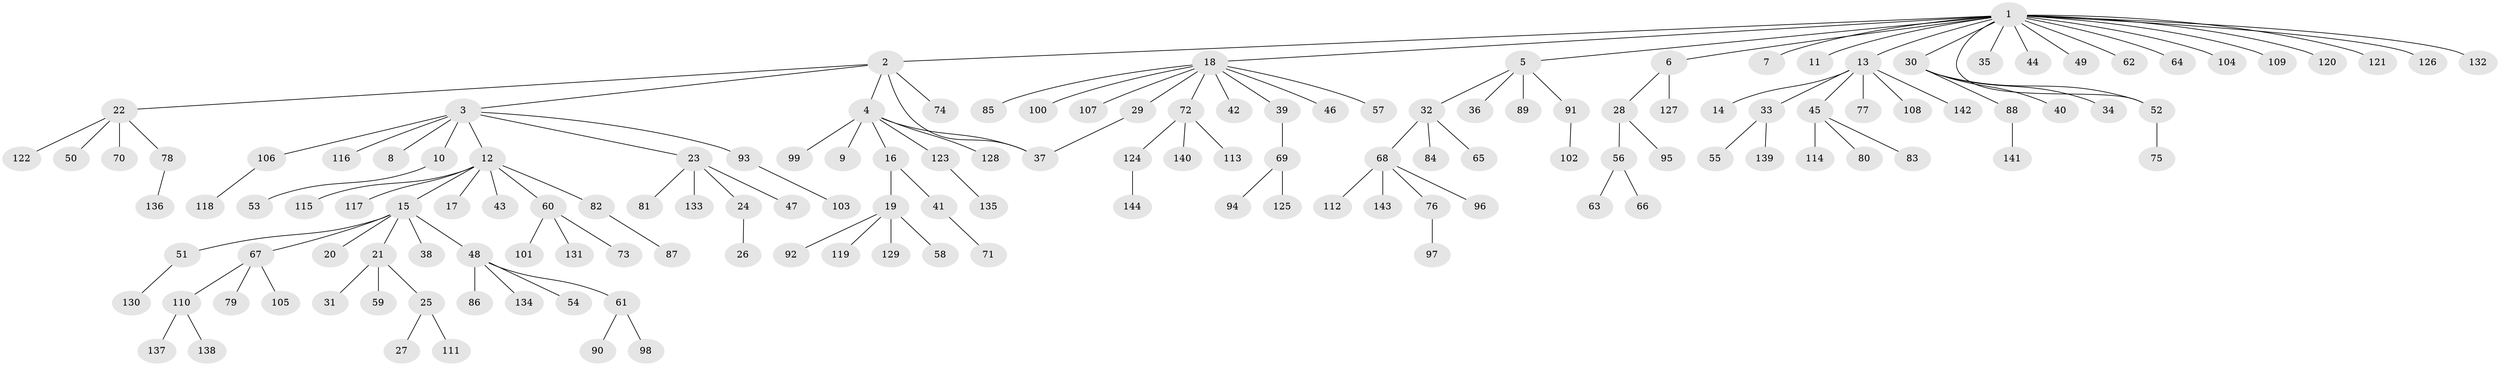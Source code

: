 // Generated by graph-tools (version 1.1) at 2025/47/03/09/25 04:47:12]
// undirected, 144 vertices, 146 edges
graph export_dot {
graph [start="1"]
  node [color=gray90,style=filled];
  1;
  2;
  3;
  4;
  5;
  6;
  7;
  8;
  9;
  10;
  11;
  12;
  13;
  14;
  15;
  16;
  17;
  18;
  19;
  20;
  21;
  22;
  23;
  24;
  25;
  26;
  27;
  28;
  29;
  30;
  31;
  32;
  33;
  34;
  35;
  36;
  37;
  38;
  39;
  40;
  41;
  42;
  43;
  44;
  45;
  46;
  47;
  48;
  49;
  50;
  51;
  52;
  53;
  54;
  55;
  56;
  57;
  58;
  59;
  60;
  61;
  62;
  63;
  64;
  65;
  66;
  67;
  68;
  69;
  70;
  71;
  72;
  73;
  74;
  75;
  76;
  77;
  78;
  79;
  80;
  81;
  82;
  83;
  84;
  85;
  86;
  87;
  88;
  89;
  90;
  91;
  92;
  93;
  94;
  95;
  96;
  97;
  98;
  99;
  100;
  101;
  102;
  103;
  104;
  105;
  106;
  107;
  108;
  109;
  110;
  111;
  112;
  113;
  114;
  115;
  116;
  117;
  118;
  119;
  120;
  121;
  122;
  123;
  124;
  125;
  126;
  127;
  128;
  129;
  130;
  131;
  132;
  133;
  134;
  135;
  136;
  137;
  138;
  139;
  140;
  141;
  142;
  143;
  144;
  1 -- 2;
  1 -- 5;
  1 -- 6;
  1 -- 7;
  1 -- 11;
  1 -- 13;
  1 -- 18;
  1 -- 30;
  1 -- 35;
  1 -- 44;
  1 -- 49;
  1 -- 52;
  1 -- 62;
  1 -- 64;
  1 -- 104;
  1 -- 109;
  1 -- 120;
  1 -- 121;
  1 -- 126;
  1 -- 132;
  2 -- 3;
  2 -- 4;
  2 -- 22;
  2 -- 37;
  2 -- 74;
  3 -- 8;
  3 -- 10;
  3 -- 12;
  3 -- 23;
  3 -- 93;
  3 -- 106;
  3 -- 116;
  4 -- 9;
  4 -- 16;
  4 -- 37;
  4 -- 99;
  4 -- 123;
  4 -- 128;
  5 -- 32;
  5 -- 36;
  5 -- 89;
  5 -- 91;
  6 -- 28;
  6 -- 127;
  10 -- 53;
  12 -- 15;
  12 -- 17;
  12 -- 43;
  12 -- 60;
  12 -- 82;
  12 -- 115;
  12 -- 117;
  13 -- 14;
  13 -- 33;
  13 -- 45;
  13 -- 77;
  13 -- 108;
  13 -- 142;
  15 -- 20;
  15 -- 21;
  15 -- 38;
  15 -- 48;
  15 -- 51;
  15 -- 67;
  16 -- 19;
  16 -- 41;
  18 -- 29;
  18 -- 39;
  18 -- 42;
  18 -- 46;
  18 -- 57;
  18 -- 72;
  18 -- 85;
  18 -- 100;
  18 -- 107;
  19 -- 58;
  19 -- 92;
  19 -- 119;
  19 -- 129;
  21 -- 25;
  21 -- 31;
  21 -- 59;
  22 -- 50;
  22 -- 70;
  22 -- 78;
  22 -- 122;
  23 -- 24;
  23 -- 47;
  23 -- 81;
  23 -- 133;
  24 -- 26;
  25 -- 27;
  25 -- 111;
  28 -- 56;
  28 -- 95;
  29 -- 37;
  30 -- 34;
  30 -- 40;
  30 -- 52;
  30 -- 88;
  32 -- 65;
  32 -- 68;
  32 -- 84;
  33 -- 55;
  33 -- 139;
  39 -- 69;
  41 -- 71;
  45 -- 80;
  45 -- 83;
  45 -- 114;
  48 -- 54;
  48 -- 61;
  48 -- 86;
  48 -- 134;
  51 -- 130;
  52 -- 75;
  56 -- 63;
  56 -- 66;
  60 -- 73;
  60 -- 101;
  60 -- 131;
  61 -- 90;
  61 -- 98;
  67 -- 79;
  67 -- 105;
  67 -- 110;
  68 -- 76;
  68 -- 96;
  68 -- 112;
  68 -- 143;
  69 -- 94;
  69 -- 125;
  72 -- 113;
  72 -- 124;
  72 -- 140;
  76 -- 97;
  78 -- 136;
  82 -- 87;
  88 -- 141;
  91 -- 102;
  93 -- 103;
  106 -- 118;
  110 -- 137;
  110 -- 138;
  123 -- 135;
  124 -- 144;
}
